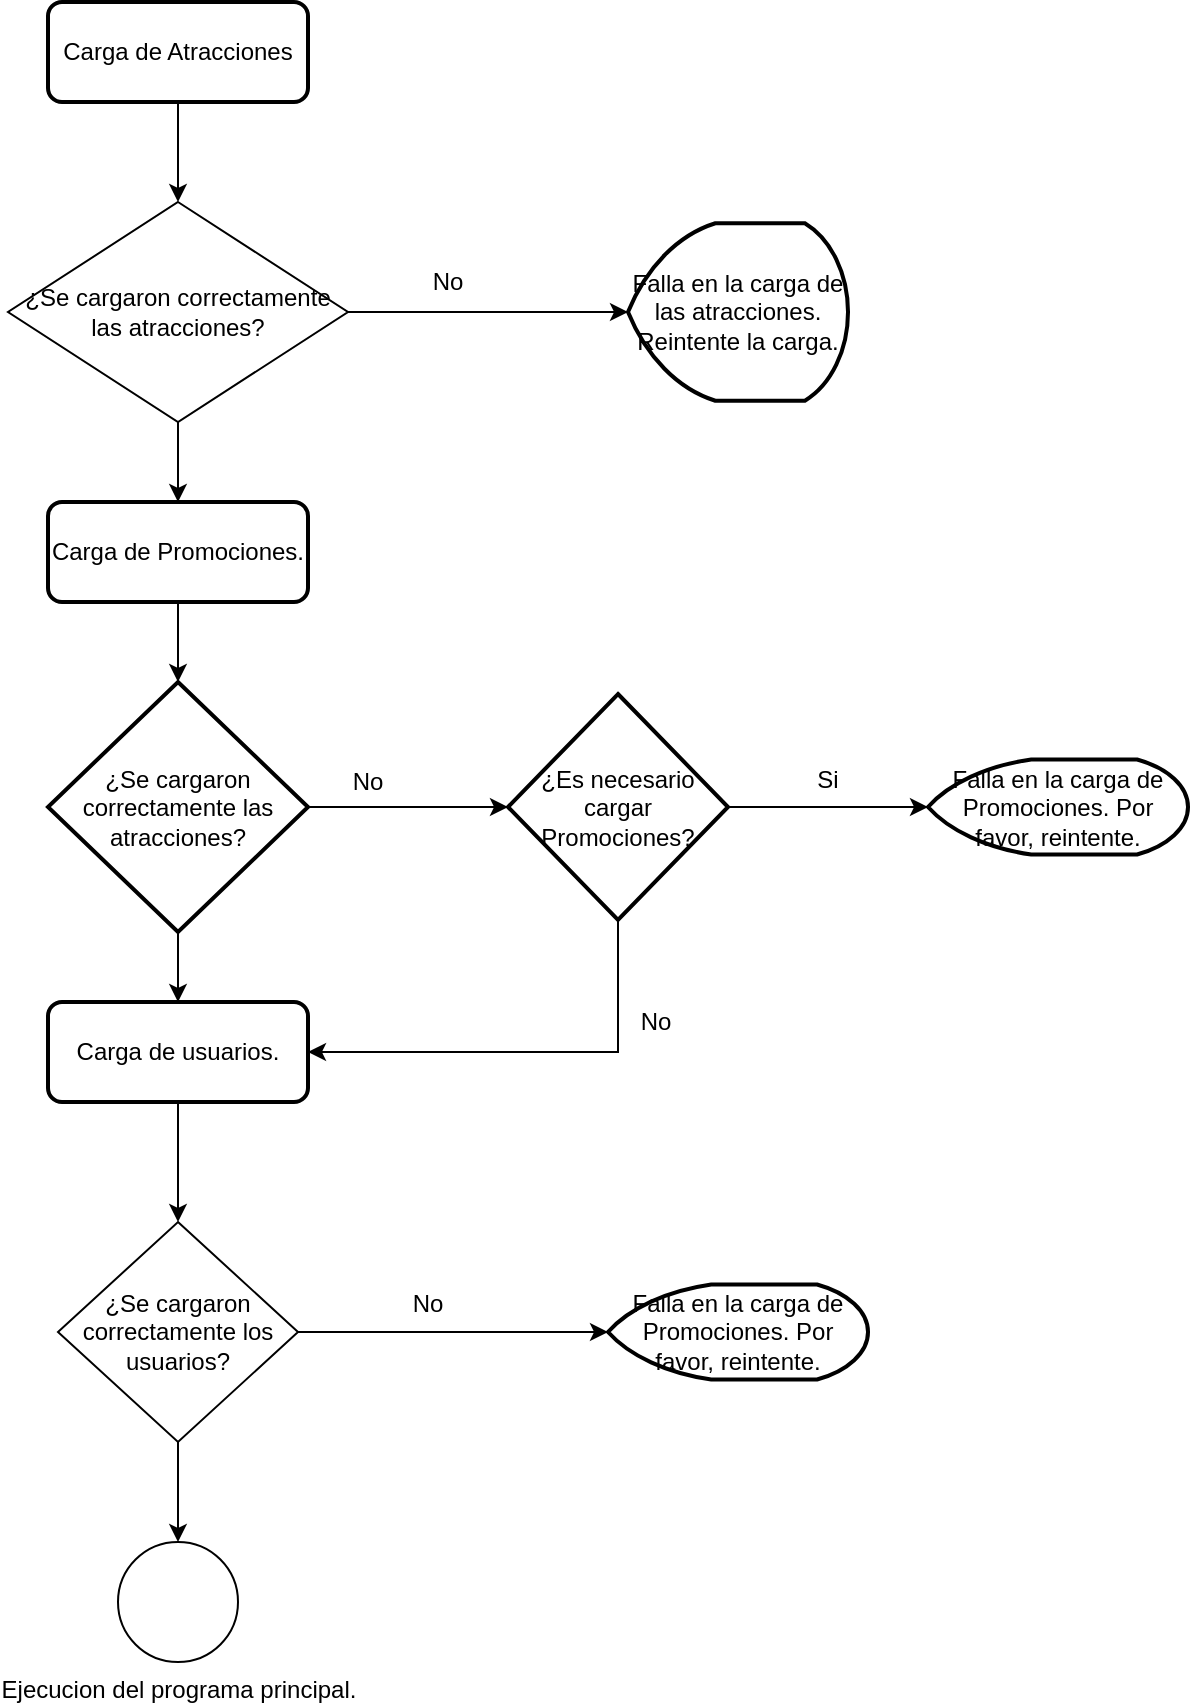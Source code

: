 <mxfile version="13.7.9" type="device"><diagram id="C5RBs43oDa-KdzZeNtuy" name="Page-1"><mxGraphModel dx="1422" dy="843" grid="1" gridSize="10" guides="1" tooltips="1" connect="1" arrows="1" fold="1" page="1" pageScale="1" pageWidth="827" pageHeight="1169" math="0" shadow="0"><root><mxCell id="WIyWlLk6GJQsqaUBKTNV-0"/><mxCell id="WIyWlLk6GJQsqaUBKTNV-1" parent="WIyWlLk6GJQsqaUBKTNV-0"/><mxCell id="oswazBE9aDlnwVwkAW-S-2" style="edgeStyle=orthogonalEdgeStyle;rounded=0;orthogonalLoop=1;jettySize=auto;html=1;exitX=0.5;exitY=1;exitDx=0;exitDy=0;" edge="1" parent="WIyWlLk6GJQsqaUBKTNV-1" source="oswazBE9aDlnwVwkAW-S-0" target="oswazBE9aDlnwVwkAW-S-1"><mxGeometry relative="1" as="geometry"/></mxCell><mxCell id="oswazBE9aDlnwVwkAW-S-0" value="Carga de Atracciones" style="rounded=1;whiteSpace=wrap;html=1;absoluteArcSize=1;arcSize=14;strokeWidth=2;" vertex="1" parent="WIyWlLk6GJQsqaUBKTNV-1"><mxGeometry x="90" y="60" width="130" height="50" as="geometry"/></mxCell><mxCell id="oswazBE9aDlnwVwkAW-S-4" style="edgeStyle=orthogonalEdgeStyle;rounded=0;orthogonalLoop=1;jettySize=auto;html=1;exitX=1;exitY=0.5;exitDx=0;exitDy=0;entryX=0;entryY=0.5;entryDx=0;entryDy=0;entryPerimeter=0;" edge="1" parent="WIyWlLk6GJQsqaUBKTNV-1" source="oswazBE9aDlnwVwkAW-S-1" target="oswazBE9aDlnwVwkAW-S-3"><mxGeometry relative="1" as="geometry"/></mxCell><mxCell id="oswazBE9aDlnwVwkAW-S-8" style="edgeStyle=orthogonalEdgeStyle;rounded=0;orthogonalLoop=1;jettySize=auto;html=1;exitX=0.5;exitY=1;exitDx=0;exitDy=0;entryX=0.5;entryY=0;entryDx=0;entryDy=0;" edge="1" parent="WIyWlLk6GJQsqaUBKTNV-1" source="oswazBE9aDlnwVwkAW-S-1" target="oswazBE9aDlnwVwkAW-S-7"><mxGeometry relative="1" as="geometry"/></mxCell><mxCell id="oswazBE9aDlnwVwkAW-S-1" value="¿Se cargaron correctamente las atracciones?" style="rhombus;whiteSpace=wrap;html=1;" vertex="1" parent="WIyWlLk6GJQsqaUBKTNV-1"><mxGeometry x="70" y="160" width="170" height="110" as="geometry"/></mxCell><mxCell id="oswazBE9aDlnwVwkAW-S-3" value="Falla en la carga de las atracciones. Reintente la carga." style="strokeWidth=2;html=1;shape=mxgraph.flowchart.display;whiteSpace=wrap;" vertex="1" parent="WIyWlLk6GJQsqaUBKTNV-1"><mxGeometry x="380" y="170.63" width="110" height="88.75" as="geometry"/></mxCell><mxCell id="oswazBE9aDlnwVwkAW-S-5" value="No" style="text;html=1;strokeColor=none;fillColor=none;align=center;verticalAlign=middle;whiteSpace=wrap;rounded=0;" vertex="1" parent="WIyWlLk6GJQsqaUBKTNV-1"><mxGeometry x="270" y="190" width="40" height="20" as="geometry"/></mxCell><mxCell id="oswazBE9aDlnwVwkAW-S-6" value="No" style="text;html=1;strokeColor=none;fillColor=none;align=center;verticalAlign=middle;whiteSpace=wrap;rounded=0;" vertex="1" parent="WIyWlLk6GJQsqaUBKTNV-1"><mxGeometry x="374" y="560" width="40" height="20" as="geometry"/></mxCell><mxCell id="oswazBE9aDlnwVwkAW-S-11" style="edgeStyle=orthogonalEdgeStyle;rounded=0;orthogonalLoop=1;jettySize=auto;html=1;exitX=0.5;exitY=1;exitDx=0;exitDy=0;entryX=0.5;entryY=0;entryDx=0;entryDy=0;entryPerimeter=0;" edge="1" parent="WIyWlLk6GJQsqaUBKTNV-1" source="oswazBE9aDlnwVwkAW-S-7" target="oswazBE9aDlnwVwkAW-S-10"><mxGeometry relative="1" as="geometry"/></mxCell><mxCell id="oswazBE9aDlnwVwkAW-S-7" value="Carga de Promociones." style="rounded=1;whiteSpace=wrap;html=1;absoluteArcSize=1;arcSize=14;strokeWidth=2;" vertex="1" parent="WIyWlLk6GJQsqaUBKTNV-1"><mxGeometry x="90" y="310" width="130" height="50" as="geometry"/></mxCell><mxCell id="oswazBE9aDlnwVwkAW-S-9" value="Falla en la carga de Promociones. Por favor, reintente." style="strokeWidth=2;html=1;shape=mxgraph.flowchart.display;whiteSpace=wrap;" vertex="1" parent="WIyWlLk6GJQsqaUBKTNV-1"><mxGeometry x="530" y="438.75" width="130" height="47.5" as="geometry"/></mxCell><mxCell id="oswazBE9aDlnwVwkAW-S-16" style="edgeStyle=orthogonalEdgeStyle;rounded=0;orthogonalLoop=1;jettySize=auto;html=1;exitX=1;exitY=0.5;exitDx=0;exitDy=0;exitPerimeter=0;entryX=0;entryY=0.5;entryDx=0;entryDy=0;entryPerimeter=0;" edge="1" parent="WIyWlLk6GJQsqaUBKTNV-1" source="oswazBE9aDlnwVwkAW-S-10" target="oswazBE9aDlnwVwkAW-S-15"><mxGeometry relative="1" as="geometry"/></mxCell><mxCell id="oswazBE9aDlnwVwkAW-S-20" style="edgeStyle=orthogonalEdgeStyle;rounded=0;orthogonalLoop=1;jettySize=auto;html=1;exitX=0.5;exitY=1;exitDx=0;exitDy=0;exitPerimeter=0;entryX=0.5;entryY=0;entryDx=0;entryDy=0;" edge="1" parent="WIyWlLk6GJQsqaUBKTNV-1" source="oswazBE9aDlnwVwkAW-S-10" target="oswazBE9aDlnwVwkAW-S-19"><mxGeometry relative="1" as="geometry"/></mxCell><mxCell id="oswazBE9aDlnwVwkAW-S-10" value="¿Se cargaron correctamente las atracciones?" style="strokeWidth=2;html=1;shape=mxgraph.flowchart.decision;whiteSpace=wrap;" vertex="1" parent="WIyWlLk6GJQsqaUBKTNV-1"><mxGeometry x="90" y="400" width="130" height="125" as="geometry"/></mxCell><mxCell id="oswazBE9aDlnwVwkAW-S-13" value="No" style="text;html=1;strokeColor=none;fillColor=none;align=center;verticalAlign=middle;whiteSpace=wrap;rounded=0;" vertex="1" parent="WIyWlLk6GJQsqaUBKTNV-1"><mxGeometry x="230" y="440" width="40" height="20" as="geometry"/></mxCell><mxCell id="oswazBE9aDlnwVwkAW-S-14" value="Si" style="text;html=1;strokeColor=none;fillColor=none;align=center;verticalAlign=middle;whiteSpace=wrap;rounded=0;" vertex="1" parent="WIyWlLk6GJQsqaUBKTNV-1"><mxGeometry x="460" y="438.75" width="40" height="20" as="geometry"/></mxCell><mxCell id="oswazBE9aDlnwVwkAW-S-17" style="edgeStyle=orthogonalEdgeStyle;rounded=0;orthogonalLoop=1;jettySize=auto;html=1;exitX=1;exitY=0.5;exitDx=0;exitDy=0;exitPerimeter=0;entryX=0;entryY=0.5;entryDx=0;entryDy=0;entryPerimeter=0;" edge="1" parent="WIyWlLk6GJQsqaUBKTNV-1" source="oswazBE9aDlnwVwkAW-S-15" target="oswazBE9aDlnwVwkAW-S-9"><mxGeometry relative="1" as="geometry"/></mxCell><mxCell id="oswazBE9aDlnwVwkAW-S-21" style="edgeStyle=orthogonalEdgeStyle;rounded=0;orthogonalLoop=1;jettySize=auto;html=1;exitX=0.5;exitY=1;exitDx=0;exitDy=0;exitPerimeter=0;entryX=1;entryY=0.5;entryDx=0;entryDy=0;" edge="1" parent="WIyWlLk6GJQsqaUBKTNV-1" source="oswazBE9aDlnwVwkAW-S-15" target="oswazBE9aDlnwVwkAW-S-19"><mxGeometry relative="1" as="geometry"/></mxCell><mxCell id="oswazBE9aDlnwVwkAW-S-15" value="¿Es necesario cargar Promociones?" style="strokeWidth=2;html=1;shape=mxgraph.flowchart.decision;whiteSpace=wrap;" vertex="1" parent="WIyWlLk6GJQsqaUBKTNV-1"><mxGeometry x="320" y="406" width="110" height="113" as="geometry"/></mxCell><mxCell id="oswazBE9aDlnwVwkAW-S-24" style="edgeStyle=orthogonalEdgeStyle;rounded=0;orthogonalLoop=1;jettySize=auto;html=1;exitX=0.5;exitY=1;exitDx=0;exitDy=0;" edge="1" parent="WIyWlLk6GJQsqaUBKTNV-1" source="oswazBE9aDlnwVwkAW-S-19" target="oswazBE9aDlnwVwkAW-S-23"><mxGeometry relative="1" as="geometry"/></mxCell><mxCell id="oswazBE9aDlnwVwkAW-S-19" value="Carga de usuarios." style="rounded=1;whiteSpace=wrap;html=1;absoluteArcSize=1;arcSize=14;strokeWidth=2;" vertex="1" parent="WIyWlLk6GJQsqaUBKTNV-1"><mxGeometry x="90" y="560" width="130" height="50" as="geometry"/></mxCell><mxCell id="oswazBE9aDlnwVwkAW-S-26" style="edgeStyle=orthogonalEdgeStyle;rounded=0;orthogonalLoop=1;jettySize=auto;html=1;exitX=1;exitY=0.5;exitDx=0;exitDy=0;entryX=0;entryY=0.5;entryDx=0;entryDy=0;entryPerimeter=0;" edge="1" parent="WIyWlLk6GJQsqaUBKTNV-1" source="oswazBE9aDlnwVwkAW-S-23" target="oswazBE9aDlnwVwkAW-S-25"><mxGeometry relative="1" as="geometry"/></mxCell><mxCell id="oswazBE9aDlnwVwkAW-S-29" style="edgeStyle=orthogonalEdgeStyle;rounded=0;orthogonalLoop=1;jettySize=auto;html=1;exitX=0.5;exitY=1;exitDx=0;exitDy=0;entryX=0.5;entryY=0;entryDx=0;entryDy=0;entryPerimeter=0;" edge="1" parent="WIyWlLk6GJQsqaUBKTNV-1" source="oswazBE9aDlnwVwkAW-S-23" target="oswazBE9aDlnwVwkAW-S-28"><mxGeometry relative="1" as="geometry"/></mxCell><mxCell id="oswazBE9aDlnwVwkAW-S-23" value="¿Se cargaron correctamente los usuarios?" style="rhombus;whiteSpace=wrap;html=1;" vertex="1" parent="WIyWlLk6GJQsqaUBKTNV-1"><mxGeometry x="95" y="670" width="120" height="110" as="geometry"/></mxCell><mxCell id="oswazBE9aDlnwVwkAW-S-25" value="Falla en la carga de Promociones. Por favor, reintente." style="strokeWidth=2;html=1;shape=mxgraph.flowchart.display;whiteSpace=wrap;" vertex="1" parent="WIyWlLk6GJQsqaUBKTNV-1"><mxGeometry x="370" y="701.25" width="130" height="47.5" as="geometry"/></mxCell><mxCell id="oswazBE9aDlnwVwkAW-S-27" value="No" style="text;html=1;strokeColor=none;fillColor=none;align=center;verticalAlign=middle;whiteSpace=wrap;rounded=0;" vertex="1" parent="WIyWlLk6GJQsqaUBKTNV-1"><mxGeometry x="260" y="701.25" width="40" height="20" as="geometry"/></mxCell><mxCell id="oswazBE9aDlnwVwkAW-S-28" value="Ejecucion del programa principal." style="verticalLabelPosition=bottom;verticalAlign=top;html=1;shape=mxgraph.flowchart.on-page_reference;" vertex="1" parent="WIyWlLk6GJQsqaUBKTNV-1"><mxGeometry x="125" y="830" width="60" height="60" as="geometry"/></mxCell></root></mxGraphModel></diagram></mxfile>